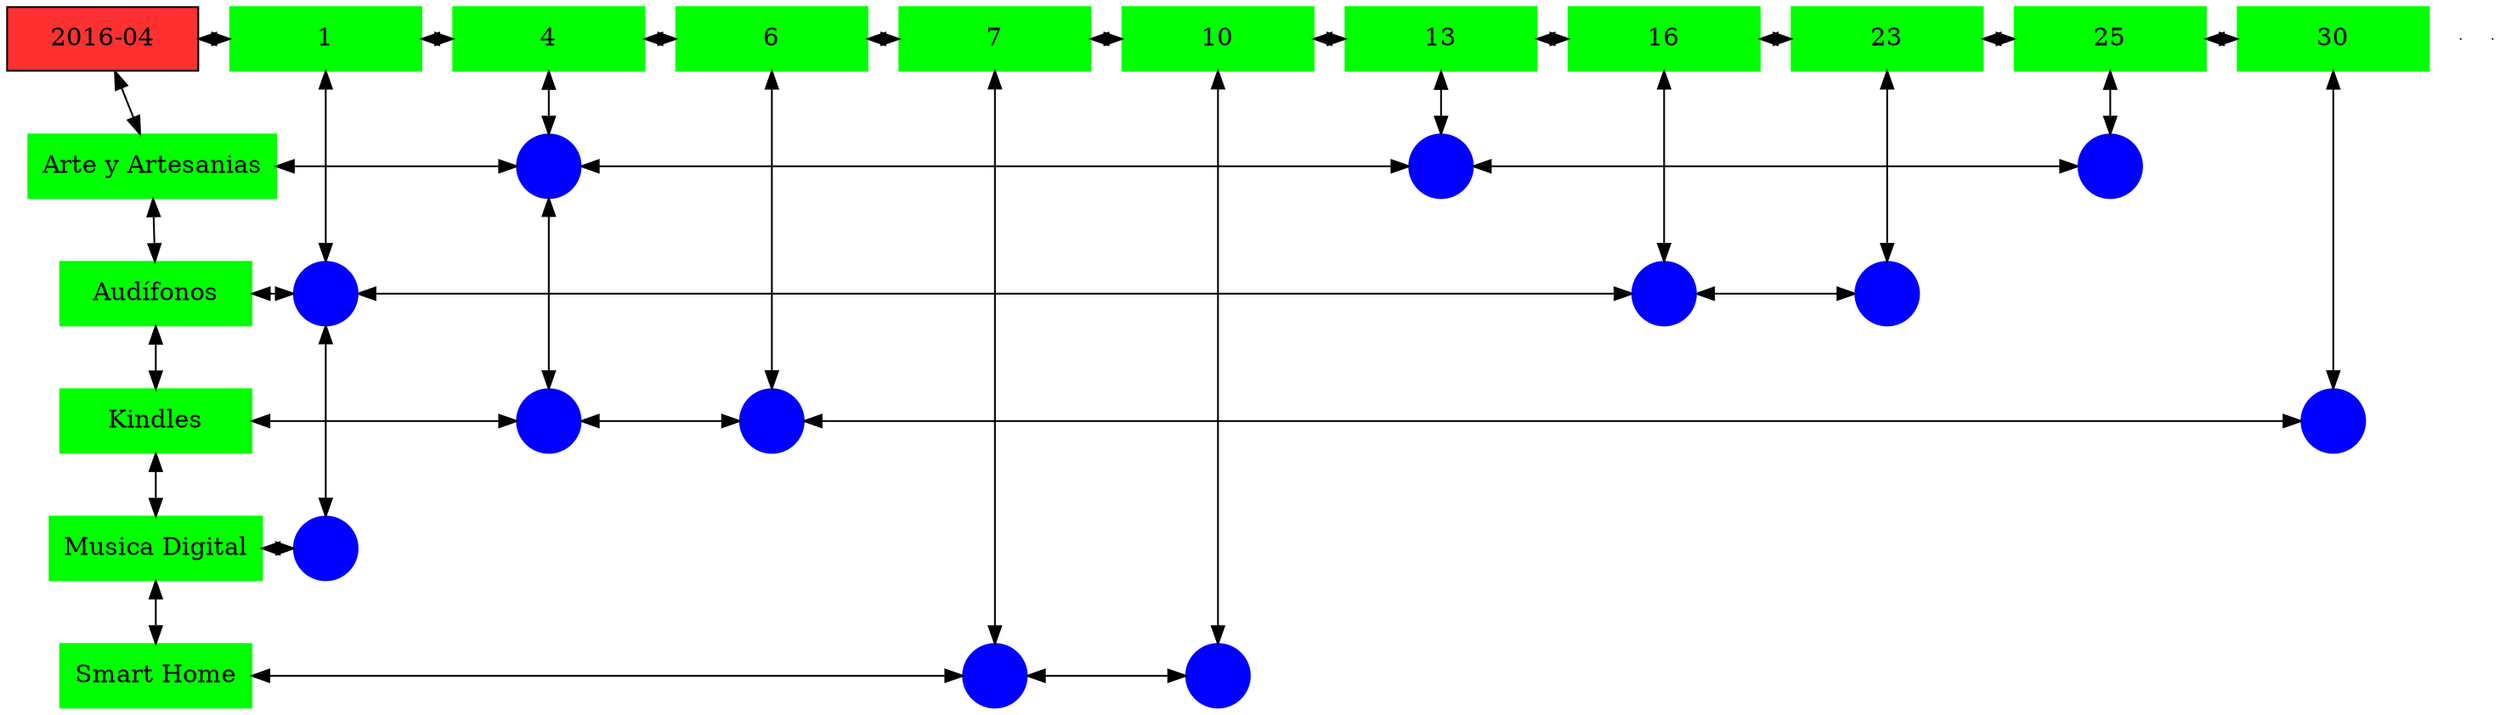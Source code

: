 digraph G{
node[shape="box"];
nodeMt[ label = "2016-04", width = 1.5, style = filled, fillcolor = firebrick1, group = 1 ];
e0[ shape = point, width = 0 ];
e1[ shape = point, width = 0 ];
node0xc001f4af50[label="1",color=green,style =filled,width = 1.5 group=1];
nodeMt->node0xc001f4af50[dir="both"];
{rank=same;nodeMt;node0xc001f4af50;}
node0xc001efa870[label="4",color=green,style =filled,width = 1.5 group=4];
node0xc001f4af50->node0xc001efa870[dir="both"];
{rank=same;node0xc001f4af50;node0xc001efa870;}
node0xc001ecb680[label="6",color=green,style =filled,width = 1.5 group=6];
node0xc001efa870->node0xc001ecb680[dir="both"];
{rank=same;node0xc001efa870;node0xc001ecb680;}
node0xc00209ed20[label="7",color=green,style =filled,width = 1.5 group=7];
node0xc001ecb680->node0xc00209ed20[dir="both"];
{rank=same;node0xc001ecb680;node0xc00209ed20;}
node0xc001f67a90[label="10",color=green,style =filled,width = 1.5 group=10];
node0xc00209ed20->node0xc001f67a90[dir="both"];
{rank=same;node0xc00209ed20;node0xc001f67a90;}
node0xc001f4a6e0[label="13",color=green,style =filled,width = 1.5 group=13];
node0xc001f67a90->node0xc001f4a6e0[dir="both"];
{rank=same;node0xc001f67a90;node0xc001f4a6e0;}
node0xc002063f90[label="16",color=green,style =filled,width = 1.5 group=16];
node0xc001f4a6e0->node0xc002063f90[dir="both"];
{rank=same;node0xc001f4a6e0;node0xc002063f90;}
node0xc002051450[label="23",color=green,style =filled,width = 1.5 group=23];
node0xc002063f90->node0xc002051450[dir="both"];
{rank=same;node0xc002063f90;node0xc002051450;}
node0xc002136d20[label="25",color=green,style =filled,width = 1.5 group=25];
node0xc002051450->node0xc002136d20[dir="both"];
{rank=same;node0xc002051450;node0xc002136d20;}
node0xc00209e910[label="30",color=green,style =filled,width = 1.5 group=30];
node0xc002136d20->node0xc00209e910[dir="both"];
{rank=same;node0xc002136d20;node0xc00209e910;}
node0xc001efa820[label="Arte y Artesanias",color=green,style =filled width = 1.5 group=1];
node0xc001ee3880[label="",color=blue,style =filled, width = 0.5 group=4 shape=circle];
node0xc001efa820->node0xc001ee3880[dir="both"];
{rank=same;node0xc001efa820;node0xc001ee3880;}
node0xc001f41280[label="",color=blue,style =filled, width = 0.5 group=13 shape=circle];
node0xc001ee3880->node0xc001f41280[dir="both"];
{rank=same;node0xc001f41280;node0xc001ee3880;}
node0xc00212bd80[label="",color=blue,style =filled, width = 0.5 group=25 shape=circle];
node0xc001f41280->node0xc00212bd80[dir="both"];
{rank=same;node0xc00212bd80;node0xc001f41280;}
node0xc001f4af00[label="Audífonos",color=green,style =filled width = 1.5 group=1];
node0xc001f41780[label="",color=blue,style =filled, width = 0.5 group=1 shape=circle];
node0xc001f4af00->node0xc001f41780[dir="both"];
{rank=same;node0xc001f4af00;node0xc001f41780;}
node0xc002064f00[label="",color=blue,style =filled, width = 0.5 group=16 shape=circle];
node0xc001f41780->node0xc002064f00[dir="both"];
{rank=same;node0xc002064f00;node0xc001f41780;}
node0xc00204d200[label="",color=blue,style =filled, width = 0.5 group=23 shape=circle];
node0xc002064f00->node0xc00204d200[dir="both"];
{rank=same;node0xc00204d200;node0xc002064f00;}
node0xc001ecb630[label="Kindles",color=green,style =filled width = 1.5 group=1];
node0xc0021d6e00[label="",color=blue,style =filled, width = 0.5 group=4 shape=circle];
node0xc001ecb630->node0xc0021d6e00[dir="both"];
{rank=same;node0xc001ecb630;node0xc0021d6e00;}
node0xc001ed2800[label="",color=blue,style =filled, width = 0.5 group=6 shape=circle];
node0xc0021d6e00->node0xc001ed2800[dir="both"];
{rank=same;node0xc001ed2800;node0xc0021d6e00;}
node0xc00208dd00[label="",color=blue,style =filled, width = 0.5 group=30 shape=circle];
node0xc001ed2800->node0xc00208dd00[dir="both"];
{rank=same;node0xc00208dd00;node0xc001ed2800;}
node0xc0022f79a0[label="Musica Digital",color=green,style =filled width = 1.5 group=1];
node0xc002304080[label="",color=blue,style =filled, width = 0.5 group=1 shape=circle];
node0xc0022f79a0->node0xc002304080[dir="both"];
{rank=same;node0xc0022f79a0;node0xc002304080;}
node0xc001f67a40[label="Smart Home",color=green,style =filled width = 1.5 group=1];
node0xc0020a6080[label="",color=blue,style =filled, width = 0.5 group=7 shape=circle];
node0xc001f67a40->node0xc0020a6080[dir="both"];
{rank=same;node0xc001f67a40;node0xc0020a6080;}
node0xc002026d80[label="",color=blue,style =filled, width = 0.5 group=10 shape=circle];
node0xc0020a6080->node0xc002026d80[dir="both"];
{rank=same;node0xc002026d80;node0xc0020a6080;}
node0xc001f4af50->node0xc001f41780[dir="both"];
node0xc001f41780->node0xc002304080[dir="both"];
node0xc001efa870->node0xc001ee3880[dir="both"];
node0xc001ee3880->node0xc0021d6e00[dir="both"];
node0xc001ecb680->node0xc001ed2800[dir="both"];
node0xc00209ed20->node0xc0020a6080[dir="both"];
node0xc001f67a90->node0xc002026d80[dir="both"];
node0xc001f4a6e0->node0xc001f41280[dir="both"];
node0xc002063f90->node0xc002064f00[dir="both"];
node0xc002051450->node0xc00204d200[dir="both"];
node0xc002136d20->node0xc00212bd80[dir="both"];
node0xc00209e910->node0xc00208dd00[dir="both"];
nodeMt->node0xc001efa820[dir="both"];
node0xc001efa820->node0xc001f4af00[dir="both"];
node0xc001f4af00->node0xc001ecb630[dir="both"];
node0xc001ecb630->node0xc0022f79a0[dir="both"];
node0xc0022f79a0->node0xc001f67a40[dir="both"];
}
